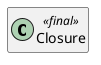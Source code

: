 @startuml
set namespaceSeparator \\
hide members
hide << alias >> circle

class Closure << final >>
@enduml
